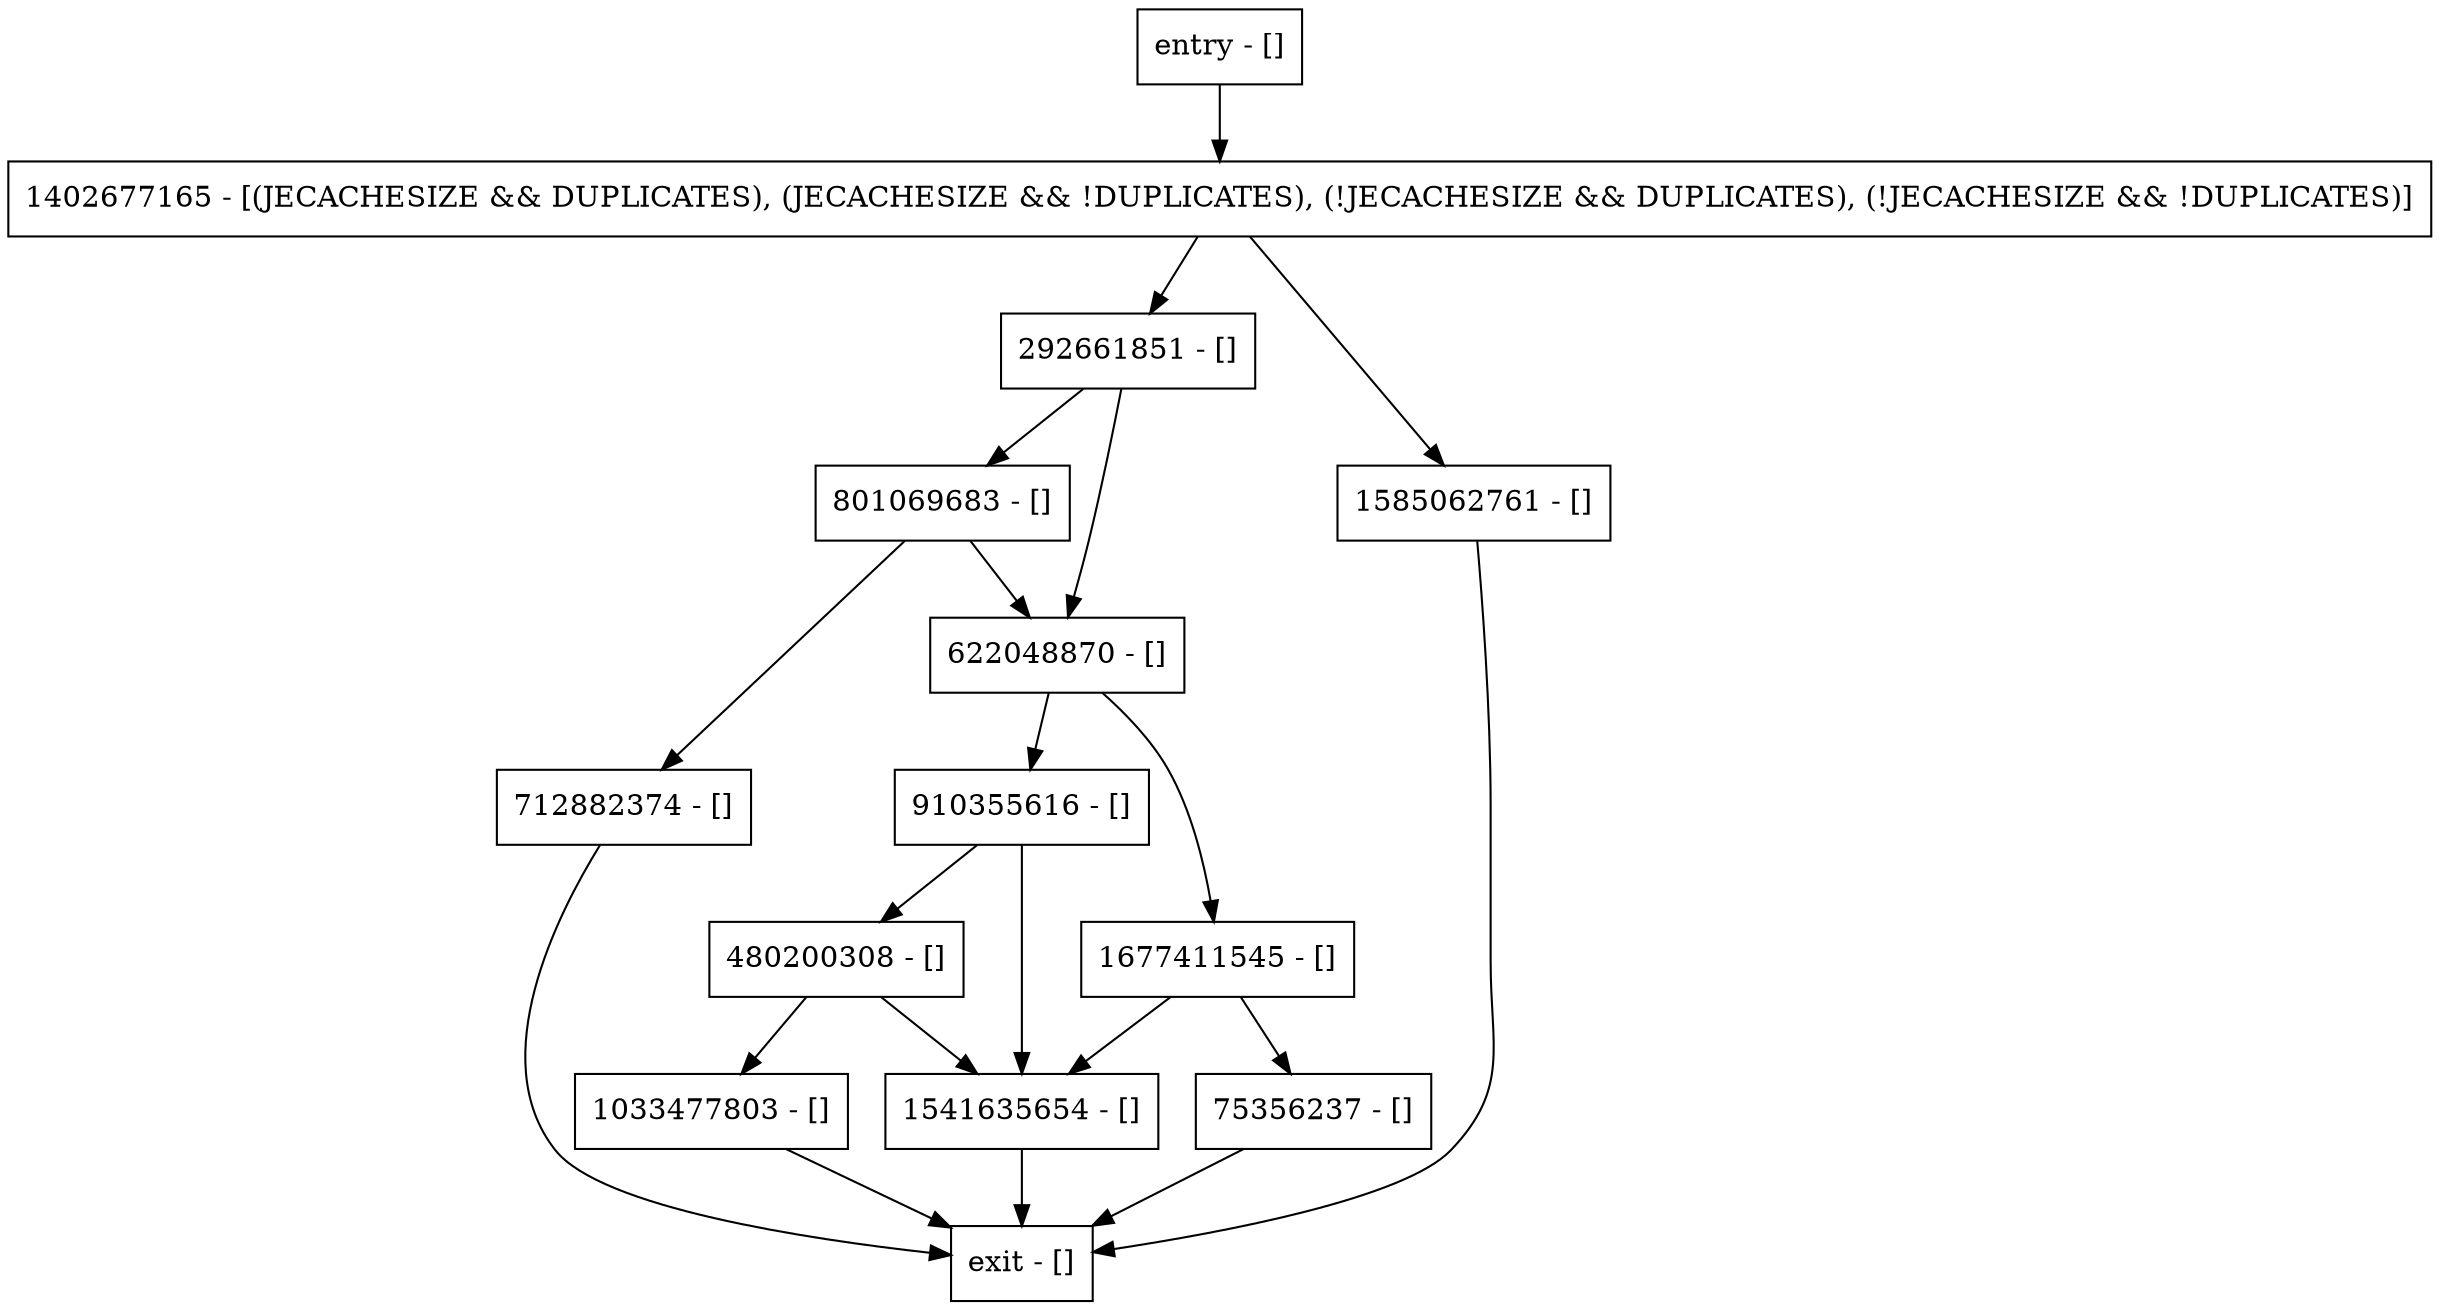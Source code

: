 digraph shouldUpdateLsn {
node [shape=record];
292661851 [label="292661851 - []"];
801069683 [label="801069683 - []"];
1541635654 [label="1541635654 - []"];
910355616 [label="910355616 - []"];
entry [label="entry - []"];
exit [label="exit - []"];
622048870 [label="622048870 - []"];
1402677165 [label="1402677165 - [(JECACHESIZE && DUPLICATES), (JECACHESIZE && !DUPLICATES), (!JECACHESIZE && DUPLICATES), (!JECACHESIZE && !DUPLICATES)]"];
480200308 [label="480200308 - []"];
75356237 [label="75356237 - []"];
712882374 [label="712882374 - []"];
1585062761 [label="1585062761 - []"];
1677411545 [label="1677411545 - []"];
1033477803 [label="1033477803 - []"];
entry;
exit;
292661851 -> 622048870;
292661851 -> 801069683;
801069683 -> 622048870;
801069683 -> 712882374;
1541635654 -> exit;
910355616 -> 480200308;
910355616 -> 1541635654;
entry -> 1402677165;
622048870 -> 910355616;
622048870 -> 1677411545;
1402677165 -> 292661851;
1402677165 -> 1585062761;
480200308 -> 1541635654;
480200308 -> 1033477803;
75356237 -> exit;
712882374 -> exit;
1585062761 -> exit;
1677411545 -> 75356237;
1677411545 -> 1541635654;
1033477803 -> exit;
}
